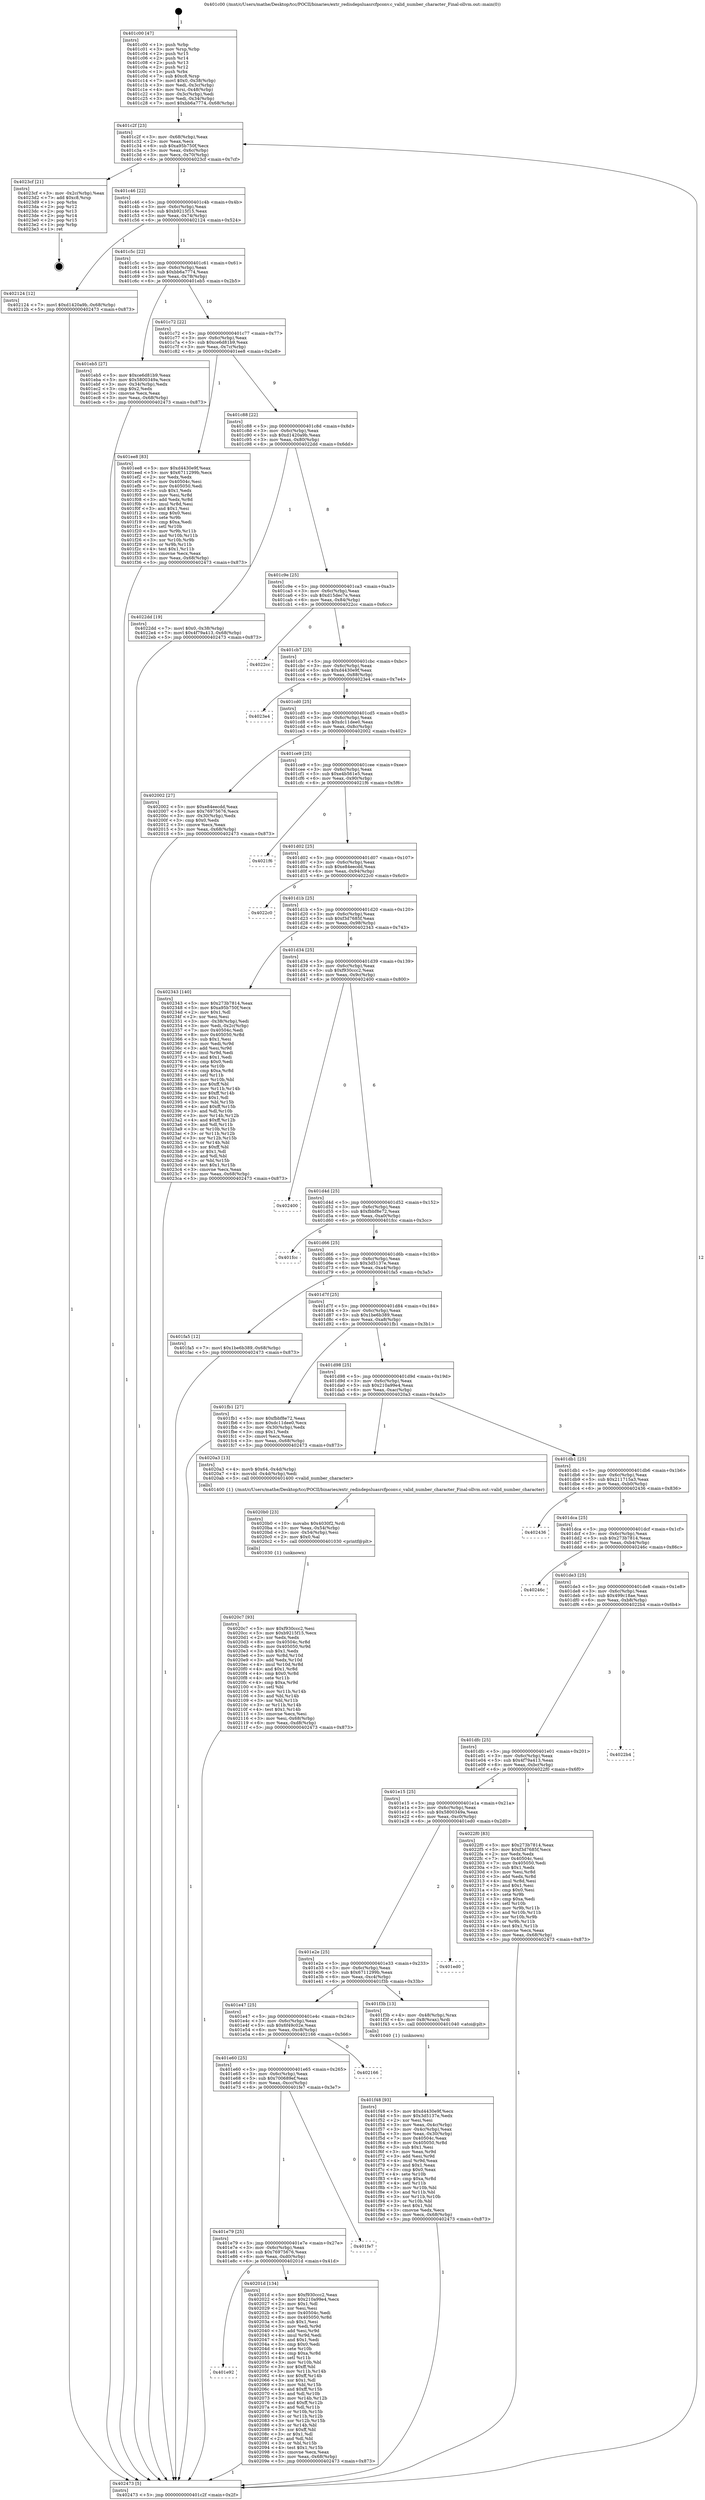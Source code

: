 digraph "0x401c00" {
  label = "0x401c00 (/mnt/c/Users/mathe/Desktop/tcc/POCII/binaries/extr_redisdepsluasrcfpconv.c_valid_number_character_Final-ollvm.out::main(0))"
  labelloc = "t"
  node[shape=record]

  Entry [label="",width=0.3,height=0.3,shape=circle,fillcolor=black,style=filled]
  "0x401c2f" [label="{
     0x401c2f [23]\l
     | [instrs]\l
     &nbsp;&nbsp;0x401c2f \<+3\>: mov -0x68(%rbp),%eax\l
     &nbsp;&nbsp;0x401c32 \<+2\>: mov %eax,%ecx\l
     &nbsp;&nbsp;0x401c34 \<+6\>: sub $0xa95b750f,%ecx\l
     &nbsp;&nbsp;0x401c3a \<+3\>: mov %eax,-0x6c(%rbp)\l
     &nbsp;&nbsp;0x401c3d \<+3\>: mov %ecx,-0x70(%rbp)\l
     &nbsp;&nbsp;0x401c40 \<+6\>: je 00000000004023cf \<main+0x7cf\>\l
  }"]
  "0x4023cf" [label="{
     0x4023cf [21]\l
     | [instrs]\l
     &nbsp;&nbsp;0x4023cf \<+3\>: mov -0x2c(%rbp),%eax\l
     &nbsp;&nbsp;0x4023d2 \<+7\>: add $0xc8,%rsp\l
     &nbsp;&nbsp;0x4023d9 \<+1\>: pop %rbx\l
     &nbsp;&nbsp;0x4023da \<+2\>: pop %r12\l
     &nbsp;&nbsp;0x4023dc \<+2\>: pop %r13\l
     &nbsp;&nbsp;0x4023de \<+2\>: pop %r14\l
     &nbsp;&nbsp;0x4023e0 \<+2\>: pop %r15\l
     &nbsp;&nbsp;0x4023e2 \<+1\>: pop %rbp\l
     &nbsp;&nbsp;0x4023e3 \<+1\>: ret\l
  }"]
  "0x401c46" [label="{
     0x401c46 [22]\l
     | [instrs]\l
     &nbsp;&nbsp;0x401c46 \<+5\>: jmp 0000000000401c4b \<main+0x4b\>\l
     &nbsp;&nbsp;0x401c4b \<+3\>: mov -0x6c(%rbp),%eax\l
     &nbsp;&nbsp;0x401c4e \<+5\>: sub $0xb9215f15,%eax\l
     &nbsp;&nbsp;0x401c53 \<+3\>: mov %eax,-0x74(%rbp)\l
     &nbsp;&nbsp;0x401c56 \<+6\>: je 0000000000402124 \<main+0x524\>\l
  }"]
  Exit [label="",width=0.3,height=0.3,shape=circle,fillcolor=black,style=filled,peripheries=2]
  "0x402124" [label="{
     0x402124 [12]\l
     | [instrs]\l
     &nbsp;&nbsp;0x402124 \<+7\>: movl $0xd1420a9b,-0x68(%rbp)\l
     &nbsp;&nbsp;0x40212b \<+5\>: jmp 0000000000402473 \<main+0x873\>\l
  }"]
  "0x401c5c" [label="{
     0x401c5c [22]\l
     | [instrs]\l
     &nbsp;&nbsp;0x401c5c \<+5\>: jmp 0000000000401c61 \<main+0x61\>\l
     &nbsp;&nbsp;0x401c61 \<+3\>: mov -0x6c(%rbp),%eax\l
     &nbsp;&nbsp;0x401c64 \<+5\>: sub $0xbb6a7774,%eax\l
     &nbsp;&nbsp;0x401c69 \<+3\>: mov %eax,-0x78(%rbp)\l
     &nbsp;&nbsp;0x401c6c \<+6\>: je 0000000000401eb5 \<main+0x2b5\>\l
  }"]
  "0x4020c7" [label="{
     0x4020c7 [93]\l
     | [instrs]\l
     &nbsp;&nbsp;0x4020c7 \<+5\>: mov $0xf930ccc2,%esi\l
     &nbsp;&nbsp;0x4020cc \<+5\>: mov $0xb9215f15,%ecx\l
     &nbsp;&nbsp;0x4020d1 \<+2\>: xor %edx,%edx\l
     &nbsp;&nbsp;0x4020d3 \<+8\>: mov 0x40504c,%r8d\l
     &nbsp;&nbsp;0x4020db \<+8\>: mov 0x405050,%r9d\l
     &nbsp;&nbsp;0x4020e3 \<+3\>: sub $0x1,%edx\l
     &nbsp;&nbsp;0x4020e6 \<+3\>: mov %r8d,%r10d\l
     &nbsp;&nbsp;0x4020e9 \<+3\>: add %edx,%r10d\l
     &nbsp;&nbsp;0x4020ec \<+4\>: imul %r10d,%r8d\l
     &nbsp;&nbsp;0x4020f0 \<+4\>: and $0x1,%r8d\l
     &nbsp;&nbsp;0x4020f4 \<+4\>: cmp $0x0,%r8d\l
     &nbsp;&nbsp;0x4020f8 \<+4\>: sete %r11b\l
     &nbsp;&nbsp;0x4020fc \<+4\>: cmp $0xa,%r9d\l
     &nbsp;&nbsp;0x402100 \<+3\>: setl %bl\l
     &nbsp;&nbsp;0x402103 \<+3\>: mov %r11b,%r14b\l
     &nbsp;&nbsp;0x402106 \<+3\>: and %bl,%r14b\l
     &nbsp;&nbsp;0x402109 \<+3\>: xor %bl,%r11b\l
     &nbsp;&nbsp;0x40210c \<+3\>: or %r11b,%r14b\l
     &nbsp;&nbsp;0x40210f \<+4\>: test $0x1,%r14b\l
     &nbsp;&nbsp;0x402113 \<+3\>: cmovne %ecx,%esi\l
     &nbsp;&nbsp;0x402116 \<+3\>: mov %esi,-0x68(%rbp)\l
     &nbsp;&nbsp;0x402119 \<+6\>: mov %eax,-0xd8(%rbp)\l
     &nbsp;&nbsp;0x40211f \<+5\>: jmp 0000000000402473 \<main+0x873\>\l
  }"]
  "0x401eb5" [label="{
     0x401eb5 [27]\l
     | [instrs]\l
     &nbsp;&nbsp;0x401eb5 \<+5\>: mov $0xce6d81b9,%eax\l
     &nbsp;&nbsp;0x401eba \<+5\>: mov $0x5800349a,%ecx\l
     &nbsp;&nbsp;0x401ebf \<+3\>: mov -0x34(%rbp),%edx\l
     &nbsp;&nbsp;0x401ec2 \<+3\>: cmp $0x2,%edx\l
     &nbsp;&nbsp;0x401ec5 \<+3\>: cmovne %ecx,%eax\l
     &nbsp;&nbsp;0x401ec8 \<+3\>: mov %eax,-0x68(%rbp)\l
     &nbsp;&nbsp;0x401ecb \<+5\>: jmp 0000000000402473 \<main+0x873\>\l
  }"]
  "0x401c72" [label="{
     0x401c72 [22]\l
     | [instrs]\l
     &nbsp;&nbsp;0x401c72 \<+5\>: jmp 0000000000401c77 \<main+0x77\>\l
     &nbsp;&nbsp;0x401c77 \<+3\>: mov -0x6c(%rbp),%eax\l
     &nbsp;&nbsp;0x401c7a \<+5\>: sub $0xce6d81b9,%eax\l
     &nbsp;&nbsp;0x401c7f \<+3\>: mov %eax,-0x7c(%rbp)\l
     &nbsp;&nbsp;0x401c82 \<+6\>: je 0000000000401ee8 \<main+0x2e8\>\l
  }"]
  "0x402473" [label="{
     0x402473 [5]\l
     | [instrs]\l
     &nbsp;&nbsp;0x402473 \<+5\>: jmp 0000000000401c2f \<main+0x2f\>\l
  }"]
  "0x401c00" [label="{
     0x401c00 [47]\l
     | [instrs]\l
     &nbsp;&nbsp;0x401c00 \<+1\>: push %rbp\l
     &nbsp;&nbsp;0x401c01 \<+3\>: mov %rsp,%rbp\l
     &nbsp;&nbsp;0x401c04 \<+2\>: push %r15\l
     &nbsp;&nbsp;0x401c06 \<+2\>: push %r14\l
     &nbsp;&nbsp;0x401c08 \<+2\>: push %r13\l
     &nbsp;&nbsp;0x401c0a \<+2\>: push %r12\l
     &nbsp;&nbsp;0x401c0c \<+1\>: push %rbx\l
     &nbsp;&nbsp;0x401c0d \<+7\>: sub $0xc8,%rsp\l
     &nbsp;&nbsp;0x401c14 \<+7\>: movl $0x0,-0x38(%rbp)\l
     &nbsp;&nbsp;0x401c1b \<+3\>: mov %edi,-0x3c(%rbp)\l
     &nbsp;&nbsp;0x401c1e \<+4\>: mov %rsi,-0x48(%rbp)\l
     &nbsp;&nbsp;0x401c22 \<+3\>: mov -0x3c(%rbp),%edi\l
     &nbsp;&nbsp;0x401c25 \<+3\>: mov %edi,-0x34(%rbp)\l
     &nbsp;&nbsp;0x401c28 \<+7\>: movl $0xbb6a7774,-0x68(%rbp)\l
  }"]
  "0x4020b0" [label="{
     0x4020b0 [23]\l
     | [instrs]\l
     &nbsp;&nbsp;0x4020b0 \<+10\>: movabs $0x4030f2,%rdi\l
     &nbsp;&nbsp;0x4020ba \<+3\>: mov %eax,-0x54(%rbp)\l
     &nbsp;&nbsp;0x4020bd \<+3\>: mov -0x54(%rbp),%esi\l
     &nbsp;&nbsp;0x4020c0 \<+2\>: mov $0x0,%al\l
     &nbsp;&nbsp;0x4020c2 \<+5\>: call 0000000000401030 \<printf@plt\>\l
     | [calls]\l
     &nbsp;&nbsp;0x401030 \{1\} (unknown)\l
  }"]
  "0x401ee8" [label="{
     0x401ee8 [83]\l
     | [instrs]\l
     &nbsp;&nbsp;0x401ee8 \<+5\>: mov $0xd4430e9f,%eax\l
     &nbsp;&nbsp;0x401eed \<+5\>: mov $0x6711299b,%ecx\l
     &nbsp;&nbsp;0x401ef2 \<+2\>: xor %edx,%edx\l
     &nbsp;&nbsp;0x401ef4 \<+7\>: mov 0x40504c,%esi\l
     &nbsp;&nbsp;0x401efb \<+7\>: mov 0x405050,%edi\l
     &nbsp;&nbsp;0x401f02 \<+3\>: sub $0x1,%edx\l
     &nbsp;&nbsp;0x401f05 \<+3\>: mov %esi,%r8d\l
     &nbsp;&nbsp;0x401f08 \<+3\>: add %edx,%r8d\l
     &nbsp;&nbsp;0x401f0b \<+4\>: imul %r8d,%esi\l
     &nbsp;&nbsp;0x401f0f \<+3\>: and $0x1,%esi\l
     &nbsp;&nbsp;0x401f12 \<+3\>: cmp $0x0,%esi\l
     &nbsp;&nbsp;0x401f15 \<+4\>: sete %r9b\l
     &nbsp;&nbsp;0x401f19 \<+3\>: cmp $0xa,%edi\l
     &nbsp;&nbsp;0x401f1c \<+4\>: setl %r10b\l
     &nbsp;&nbsp;0x401f20 \<+3\>: mov %r9b,%r11b\l
     &nbsp;&nbsp;0x401f23 \<+3\>: and %r10b,%r11b\l
     &nbsp;&nbsp;0x401f26 \<+3\>: xor %r10b,%r9b\l
     &nbsp;&nbsp;0x401f29 \<+3\>: or %r9b,%r11b\l
     &nbsp;&nbsp;0x401f2c \<+4\>: test $0x1,%r11b\l
     &nbsp;&nbsp;0x401f30 \<+3\>: cmovne %ecx,%eax\l
     &nbsp;&nbsp;0x401f33 \<+3\>: mov %eax,-0x68(%rbp)\l
     &nbsp;&nbsp;0x401f36 \<+5\>: jmp 0000000000402473 \<main+0x873\>\l
  }"]
  "0x401c88" [label="{
     0x401c88 [22]\l
     | [instrs]\l
     &nbsp;&nbsp;0x401c88 \<+5\>: jmp 0000000000401c8d \<main+0x8d\>\l
     &nbsp;&nbsp;0x401c8d \<+3\>: mov -0x6c(%rbp),%eax\l
     &nbsp;&nbsp;0x401c90 \<+5\>: sub $0xd1420a9b,%eax\l
     &nbsp;&nbsp;0x401c95 \<+3\>: mov %eax,-0x80(%rbp)\l
     &nbsp;&nbsp;0x401c98 \<+6\>: je 00000000004022dd \<main+0x6dd\>\l
  }"]
  "0x401e92" [label="{
     0x401e92\l
  }", style=dashed]
  "0x4022dd" [label="{
     0x4022dd [19]\l
     | [instrs]\l
     &nbsp;&nbsp;0x4022dd \<+7\>: movl $0x0,-0x38(%rbp)\l
     &nbsp;&nbsp;0x4022e4 \<+7\>: movl $0x4f79a413,-0x68(%rbp)\l
     &nbsp;&nbsp;0x4022eb \<+5\>: jmp 0000000000402473 \<main+0x873\>\l
  }"]
  "0x401c9e" [label="{
     0x401c9e [25]\l
     | [instrs]\l
     &nbsp;&nbsp;0x401c9e \<+5\>: jmp 0000000000401ca3 \<main+0xa3\>\l
     &nbsp;&nbsp;0x401ca3 \<+3\>: mov -0x6c(%rbp),%eax\l
     &nbsp;&nbsp;0x401ca6 \<+5\>: sub $0xd15dec7e,%eax\l
     &nbsp;&nbsp;0x401cab \<+6\>: mov %eax,-0x84(%rbp)\l
     &nbsp;&nbsp;0x401cb1 \<+6\>: je 00000000004022cc \<main+0x6cc\>\l
  }"]
  "0x40201d" [label="{
     0x40201d [134]\l
     | [instrs]\l
     &nbsp;&nbsp;0x40201d \<+5\>: mov $0xf930ccc2,%eax\l
     &nbsp;&nbsp;0x402022 \<+5\>: mov $0x210a99e4,%ecx\l
     &nbsp;&nbsp;0x402027 \<+2\>: mov $0x1,%dl\l
     &nbsp;&nbsp;0x402029 \<+2\>: xor %esi,%esi\l
     &nbsp;&nbsp;0x40202b \<+7\>: mov 0x40504c,%edi\l
     &nbsp;&nbsp;0x402032 \<+8\>: mov 0x405050,%r8d\l
     &nbsp;&nbsp;0x40203a \<+3\>: sub $0x1,%esi\l
     &nbsp;&nbsp;0x40203d \<+3\>: mov %edi,%r9d\l
     &nbsp;&nbsp;0x402040 \<+3\>: add %esi,%r9d\l
     &nbsp;&nbsp;0x402043 \<+4\>: imul %r9d,%edi\l
     &nbsp;&nbsp;0x402047 \<+3\>: and $0x1,%edi\l
     &nbsp;&nbsp;0x40204a \<+3\>: cmp $0x0,%edi\l
     &nbsp;&nbsp;0x40204d \<+4\>: sete %r10b\l
     &nbsp;&nbsp;0x402051 \<+4\>: cmp $0xa,%r8d\l
     &nbsp;&nbsp;0x402055 \<+4\>: setl %r11b\l
     &nbsp;&nbsp;0x402059 \<+3\>: mov %r10b,%bl\l
     &nbsp;&nbsp;0x40205c \<+3\>: xor $0xff,%bl\l
     &nbsp;&nbsp;0x40205f \<+3\>: mov %r11b,%r14b\l
     &nbsp;&nbsp;0x402062 \<+4\>: xor $0xff,%r14b\l
     &nbsp;&nbsp;0x402066 \<+3\>: xor $0x1,%dl\l
     &nbsp;&nbsp;0x402069 \<+3\>: mov %bl,%r15b\l
     &nbsp;&nbsp;0x40206c \<+4\>: and $0xff,%r15b\l
     &nbsp;&nbsp;0x402070 \<+3\>: and %dl,%r10b\l
     &nbsp;&nbsp;0x402073 \<+3\>: mov %r14b,%r12b\l
     &nbsp;&nbsp;0x402076 \<+4\>: and $0xff,%r12b\l
     &nbsp;&nbsp;0x40207a \<+3\>: and %dl,%r11b\l
     &nbsp;&nbsp;0x40207d \<+3\>: or %r10b,%r15b\l
     &nbsp;&nbsp;0x402080 \<+3\>: or %r11b,%r12b\l
     &nbsp;&nbsp;0x402083 \<+3\>: xor %r12b,%r15b\l
     &nbsp;&nbsp;0x402086 \<+3\>: or %r14b,%bl\l
     &nbsp;&nbsp;0x402089 \<+3\>: xor $0xff,%bl\l
     &nbsp;&nbsp;0x40208c \<+3\>: or $0x1,%dl\l
     &nbsp;&nbsp;0x40208f \<+2\>: and %dl,%bl\l
     &nbsp;&nbsp;0x402091 \<+3\>: or %bl,%r15b\l
     &nbsp;&nbsp;0x402094 \<+4\>: test $0x1,%r15b\l
     &nbsp;&nbsp;0x402098 \<+3\>: cmovne %ecx,%eax\l
     &nbsp;&nbsp;0x40209b \<+3\>: mov %eax,-0x68(%rbp)\l
     &nbsp;&nbsp;0x40209e \<+5\>: jmp 0000000000402473 \<main+0x873\>\l
  }"]
  "0x4022cc" [label="{
     0x4022cc\l
  }", style=dashed]
  "0x401cb7" [label="{
     0x401cb7 [25]\l
     | [instrs]\l
     &nbsp;&nbsp;0x401cb7 \<+5\>: jmp 0000000000401cbc \<main+0xbc\>\l
     &nbsp;&nbsp;0x401cbc \<+3\>: mov -0x6c(%rbp),%eax\l
     &nbsp;&nbsp;0x401cbf \<+5\>: sub $0xd4430e9f,%eax\l
     &nbsp;&nbsp;0x401cc4 \<+6\>: mov %eax,-0x88(%rbp)\l
     &nbsp;&nbsp;0x401cca \<+6\>: je 00000000004023e4 \<main+0x7e4\>\l
  }"]
  "0x401e79" [label="{
     0x401e79 [25]\l
     | [instrs]\l
     &nbsp;&nbsp;0x401e79 \<+5\>: jmp 0000000000401e7e \<main+0x27e\>\l
     &nbsp;&nbsp;0x401e7e \<+3\>: mov -0x6c(%rbp),%eax\l
     &nbsp;&nbsp;0x401e81 \<+5\>: sub $0x76975676,%eax\l
     &nbsp;&nbsp;0x401e86 \<+6\>: mov %eax,-0xd0(%rbp)\l
     &nbsp;&nbsp;0x401e8c \<+6\>: je 000000000040201d \<main+0x41d\>\l
  }"]
  "0x4023e4" [label="{
     0x4023e4\l
  }", style=dashed]
  "0x401cd0" [label="{
     0x401cd0 [25]\l
     | [instrs]\l
     &nbsp;&nbsp;0x401cd0 \<+5\>: jmp 0000000000401cd5 \<main+0xd5\>\l
     &nbsp;&nbsp;0x401cd5 \<+3\>: mov -0x6c(%rbp),%eax\l
     &nbsp;&nbsp;0x401cd8 \<+5\>: sub $0xdc11dee0,%eax\l
     &nbsp;&nbsp;0x401cdd \<+6\>: mov %eax,-0x8c(%rbp)\l
     &nbsp;&nbsp;0x401ce3 \<+6\>: je 0000000000402002 \<main+0x402\>\l
  }"]
  "0x401fe7" [label="{
     0x401fe7\l
  }", style=dashed]
  "0x402002" [label="{
     0x402002 [27]\l
     | [instrs]\l
     &nbsp;&nbsp;0x402002 \<+5\>: mov $0xe84eecdd,%eax\l
     &nbsp;&nbsp;0x402007 \<+5\>: mov $0x76975676,%ecx\l
     &nbsp;&nbsp;0x40200c \<+3\>: mov -0x30(%rbp),%edx\l
     &nbsp;&nbsp;0x40200f \<+3\>: cmp $0x0,%edx\l
     &nbsp;&nbsp;0x402012 \<+3\>: cmove %ecx,%eax\l
     &nbsp;&nbsp;0x402015 \<+3\>: mov %eax,-0x68(%rbp)\l
     &nbsp;&nbsp;0x402018 \<+5\>: jmp 0000000000402473 \<main+0x873\>\l
  }"]
  "0x401ce9" [label="{
     0x401ce9 [25]\l
     | [instrs]\l
     &nbsp;&nbsp;0x401ce9 \<+5\>: jmp 0000000000401cee \<main+0xee\>\l
     &nbsp;&nbsp;0x401cee \<+3\>: mov -0x6c(%rbp),%eax\l
     &nbsp;&nbsp;0x401cf1 \<+5\>: sub $0xe4b561e5,%eax\l
     &nbsp;&nbsp;0x401cf6 \<+6\>: mov %eax,-0x90(%rbp)\l
     &nbsp;&nbsp;0x401cfc \<+6\>: je 00000000004021f6 \<main+0x5f6\>\l
  }"]
  "0x401e60" [label="{
     0x401e60 [25]\l
     | [instrs]\l
     &nbsp;&nbsp;0x401e60 \<+5\>: jmp 0000000000401e65 \<main+0x265\>\l
     &nbsp;&nbsp;0x401e65 \<+3\>: mov -0x6c(%rbp),%eax\l
     &nbsp;&nbsp;0x401e68 \<+5\>: sub $0x700689ef,%eax\l
     &nbsp;&nbsp;0x401e6d \<+6\>: mov %eax,-0xcc(%rbp)\l
     &nbsp;&nbsp;0x401e73 \<+6\>: je 0000000000401fe7 \<main+0x3e7\>\l
  }"]
  "0x4021f6" [label="{
     0x4021f6\l
  }", style=dashed]
  "0x401d02" [label="{
     0x401d02 [25]\l
     | [instrs]\l
     &nbsp;&nbsp;0x401d02 \<+5\>: jmp 0000000000401d07 \<main+0x107\>\l
     &nbsp;&nbsp;0x401d07 \<+3\>: mov -0x6c(%rbp),%eax\l
     &nbsp;&nbsp;0x401d0a \<+5\>: sub $0xe84eecdd,%eax\l
     &nbsp;&nbsp;0x401d0f \<+6\>: mov %eax,-0x94(%rbp)\l
     &nbsp;&nbsp;0x401d15 \<+6\>: je 00000000004022c0 \<main+0x6c0\>\l
  }"]
  "0x402166" [label="{
     0x402166\l
  }", style=dashed]
  "0x4022c0" [label="{
     0x4022c0\l
  }", style=dashed]
  "0x401d1b" [label="{
     0x401d1b [25]\l
     | [instrs]\l
     &nbsp;&nbsp;0x401d1b \<+5\>: jmp 0000000000401d20 \<main+0x120\>\l
     &nbsp;&nbsp;0x401d20 \<+3\>: mov -0x6c(%rbp),%eax\l
     &nbsp;&nbsp;0x401d23 \<+5\>: sub $0xf3d7685f,%eax\l
     &nbsp;&nbsp;0x401d28 \<+6\>: mov %eax,-0x98(%rbp)\l
     &nbsp;&nbsp;0x401d2e \<+6\>: je 0000000000402343 \<main+0x743\>\l
  }"]
  "0x401f48" [label="{
     0x401f48 [93]\l
     | [instrs]\l
     &nbsp;&nbsp;0x401f48 \<+5\>: mov $0xd4430e9f,%ecx\l
     &nbsp;&nbsp;0x401f4d \<+5\>: mov $0x3d5137e,%edx\l
     &nbsp;&nbsp;0x401f52 \<+2\>: xor %esi,%esi\l
     &nbsp;&nbsp;0x401f54 \<+3\>: mov %eax,-0x4c(%rbp)\l
     &nbsp;&nbsp;0x401f57 \<+3\>: mov -0x4c(%rbp),%eax\l
     &nbsp;&nbsp;0x401f5a \<+3\>: mov %eax,-0x30(%rbp)\l
     &nbsp;&nbsp;0x401f5d \<+7\>: mov 0x40504c,%eax\l
     &nbsp;&nbsp;0x401f64 \<+8\>: mov 0x405050,%r8d\l
     &nbsp;&nbsp;0x401f6c \<+3\>: sub $0x1,%esi\l
     &nbsp;&nbsp;0x401f6f \<+3\>: mov %eax,%r9d\l
     &nbsp;&nbsp;0x401f72 \<+3\>: add %esi,%r9d\l
     &nbsp;&nbsp;0x401f75 \<+4\>: imul %r9d,%eax\l
     &nbsp;&nbsp;0x401f79 \<+3\>: and $0x1,%eax\l
     &nbsp;&nbsp;0x401f7c \<+3\>: cmp $0x0,%eax\l
     &nbsp;&nbsp;0x401f7f \<+4\>: sete %r10b\l
     &nbsp;&nbsp;0x401f83 \<+4\>: cmp $0xa,%r8d\l
     &nbsp;&nbsp;0x401f87 \<+4\>: setl %r11b\l
     &nbsp;&nbsp;0x401f8b \<+3\>: mov %r10b,%bl\l
     &nbsp;&nbsp;0x401f8e \<+3\>: and %r11b,%bl\l
     &nbsp;&nbsp;0x401f91 \<+3\>: xor %r11b,%r10b\l
     &nbsp;&nbsp;0x401f94 \<+3\>: or %r10b,%bl\l
     &nbsp;&nbsp;0x401f97 \<+3\>: test $0x1,%bl\l
     &nbsp;&nbsp;0x401f9a \<+3\>: cmovne %edx,%ecx\l
     &nbsp;&nbsp;0x401f9d \<+3\>: mov %ecx,-0x68(%rbp)\l
     &nbsp;&nbsp;0x401fa0 \<+5\>: jmp 0000000000402473 \<main+0x873\>\l
  }"]
  "0x402343" [label="{
     0x402343 [140]\l
     | [instrs]\l
     &nbsp;&nbsp;0x402343 \<+5\>: mov $0x273b7814,%eax\l
     &nbsp;&nbsp;0x402348 \<+5\>: mov $0xa95b750f,%ecx\l
     &nbsp;&nbsp;0x40234d \<+2\>: mov $0x1,%dl\l
     &nbsp;&nbsp;0x40234f \<+2\>: xor %esi,%esi\l
     &nbsp;&nbsp;0x402351 \<+3\>: mov -0x38(%rbp),%edi\l
     &nbsp;&nbsp;0x402354 \<+3\>: mov %edi,-0x2c(%rbp)\l
     &nbsp;&nbsp;0x402357 \<+7\>: mov 0x40504c,%edi\l
     &nbsp;&nbsp;0x40235e \<+8\>: mov 0x405050,%r8d\l
     &nbsp;&nbsp;0x402366 \<+3\>: sub $0x1,%esi\l
     &nbsp;&nbsp;0x402369 \<+3\>: mov %edi,%r9d\l
     &nbsp;&nbsp;0x40236c \<+3\>: add %esi,%r9d\l
     &nbsp;&nbsp;0x40236f \<+4\>: imul %r9d,%edi\l
     &nbsp;&nbsp;0x402373 \<+3\>: and $0x1,%edi\l
     &nbsp;&nbsp;0x402376 \<+3\>: cmp $0x0,%edi\l
     &nbsp;&nbsp;0x402379 \<+4\>: sete %r10b\l
     &nbsp;&nbsp;0x40237d \<+4\>: cmp $0xa,%r8d\l
     &nbsp;&nbsp;0x402381 \<+4\>: setl %r11b\l
     &nbsp;&nbsp;0x402385 \<+3\>: mov %r10b,%bl\l
     &nbsp;&nbsp;0x402388 \<+3\>: xor $0xff,%bl\l
     &nbsp;&nbsp;0x40238b \<+3\>: mov %r11b,%r14b\l
     &nbsp;&nbsp;0x40238e \<+4\>: xor $0xff,%r14b\l
     &nbsp;&nbsp;0x402392 \<+3\>: xor $0x1,%dl\l
     &nbsp;&nbsp;0x402395 \<+3\>: mov %bl,%r15b\l
     &nbsp;&nbsp;0x402398 \<+4\>: and $0xff,%r15b\l
     &nbsp;&nbsp;0x40239c \<+3\>: and %dl,%r10b\l
     &nbsp;&nbsp;0x40239f \<+3\>: mov %r14b,%r12b\l
     &nbsp;&nbsp;0x4023a2 \<+4\>: and $0xff,%r12b\l
     &nbsp;&nbsp;0x4023a6 \<+3\>: and %dl,%r11b\l
     &nbsp;&nbsp;0x4023a9 \<+3\>: or %r10b,%r15b\l
     &nbsp;&nbsp;0x4023ac \<+3\>: or %r11b,%r12b\l
     &nbsp;&nbsp;0x4023af \<+3\>: xor %r12b,%r15b\l
     &nbsp;&nbsp;0x4023b2 \<+3\>: or %r14b,%bl\l
     &nbsp;&nbsp;0x4023b5 \<+3\>: xor $0xff,%bl\l
     &nbsp;&nbsp;0x4023b8 \<+3\>: or $0x1,%dl\l
     &nbsp;&nbsp;0x4023bb \<+2\>: and %dl,%bl\l
     &nbsp;&nbsp;0x4023bd \<+3\>: or %bl,%r15b\l
     &nbsp;&nbsp;0x4023c0 \<+4\>: test $0x1,%r15b\l
     &nbsp;&nbsp;0x4023c4 \<+3\>: cmovne %ecx,%eax\l
     &nbsp;&nbsp;0x4023c7 \<+3\>: mov %eax,-0x68(%rbp)\l
     &nbsp;&nbsp;0x4023ca \<+5\>: jmp 0000000000402473 \<main+0x873\>\l
  }"]
  "0x401d34" [label="{
     0x401d34 [25]\l
     | [instrs]\l
     &nbsp;&nbsp;0x401d34 \<+5\>: jmp 0000000000401d39 \<main+0x139\>\l
     &nbsp;&nbsp;0x401d39 \<+3\>: mov -0x6c(%rbp),%eax\l
     &nbsp;&nbsp;0x401d3c \<+5\>: sub $0xf930ccc2,%eax\l
     &nbsp;&nbsp;0x401d41 \<+6\>: mov %eax,-0x9c(%rbp)\l
     &nbsp;&nbsp;0x401d47 \<+6\>: je 0000000000402400 \<main+0x800\>\l
  }"]
  "0x401e47" [label="{
     0x401e47 [25]\l
     | [instrs]\l
     &nbsp;&nbsp;0x401e47 \<+5\>: jmp 0000000000401e4c \<main+0x24c\>\l
     &nbsp;&nbsp;0x401e4c \<+3\>: mov -0x6c(%rbp),%eax\l
     &nbsp;&nbsp;0x401e4f \<+5\>: sub $0x6f49c02e,%eax\l
     &nbsp;&nbsp;0x401e54 \<+6\>: mov %eax,-0xc8(%rbp)\l
     &nbsp;&nbsp;0x401e5a \<+6\>: je 0000000000402166 \<main+0x566\>\l
  }"]
  "0x402400" [label="{
     0x402400\l
  }", style=dashed]
  "0x401d4d" [label="{
     0x401d4d [25]\l
     | [instrs]\l
     &nbsp;&nbsp;0x401d4d \<+5\>: jmp 0000000000401d52 \<main+0x152\>\l
     &nbsp;&nbsp;0x401d52 \<+3\>: mov -0x6c(%rbp),%eax\l
     &nbsp;&nbsp;0x401d55 \<+5\>: sub $0xfbbf8e72,%eax\l
     &nbsp;&nbsp;0x401d5a \<+6\>: mov %eax,-0xa0(%rbp)\l
     &nbsp;&nbsp;0x401d60 \<+6\>: je 0000000000401fcc \<main+0x3cc\>\l
  }"]
  "0x401f3b" [label="{
     0x401f3b [13]\l
     | [instrs]\l
     &nbsp;&nbsp;0x401f3b \<+4\>: mov -0x48(%rbp),%rax\l
     &nbsp;&nbsp;0x401f3f \<+4\>: mov 0x8(%rax),%rdi\l
     &nbsp;&nbsp;0x401f43 \<+5\>: call 0000000000401040 \<atoi@plt\>\l
     | [calls]\l
     &nbsp;&nbsp;0x401040 \{1\} (unknown)\l
  }"]
  "0x401fcc" [label="{
     0x401fcc\l
  }", style=dashed]
  "0x401d66" [label="{
     0x401d66 [25]\l
     | [instrs]\l
     &nbsp;&nbsp;0x401d66 \<+5\>: jmp 0000000000401d6b \<main+0x16b\>\l
     &nbsp;&nbsp;0x401d6b \<+3\>: mov -0x6c(%rbp),%eax\l
     &nbsp;&nbsp;0x401d6e \<+5\>: sub $0x3d5137e,%eax\l
     &nbsp;&nbsp;0x401d73 \<+6\>: mov %eax,-0xa4(%rbp)\l
     &nbsp;&nbsp;0x401d79 \<+6\>: je 0000000000401fa5 \<main+0x3a5\>\l
  }"]
  "0x401e2e" [label="{
     0x401e2e [25]\l
     | [instrs]\l
     &nbsp;&nbsp;0x401e2e \<+5\>: jmp 0000000000401e33 \<main+0x233\>\l
     &nbsp;&nbsp;0x401e33 \<+3\>: mov -0x6c(%rbp),%eax\l
     &nbsp;&nbsp;0x401e36 \<+5\>: sub $0x6711299b,%eax\l
     &nbsp;&nbsp;0x401e3b \<+6\>: mov %eax,-0xc4(%rbp)\l
     &nbsp;&nbsp;0x401e41 \<+6\>: je 0000000000401f3b \<main+0x33b\>\l
  }"]
  "0x401fa5" [label="{
     0x401fa5 [12]\l
     | [instrs]\l
     &nbsp;&nbsp;0x401fa5 \<+7\>: movl $0x1be6b389,-0x68(%rbp)\l
     &nbsp;&nbsp;0x401fac \<+5\>: jmp 0000000000402473 \<main+0x873\>\l
  }"]
  "0x401d7f" [label="{
     0x401d7f [25]\l
     | [instrs]\l
     &nbsp;&nbsp;0x401d7f \<+5\>: jmp 0000000000401d84 \<main+0x184\>\l
     &nbsp;&nbsp;0x401d84 \<+3\>: mov -0x6c(%rbp),%eax\l
     &nbsp;&nbsp;0x401d87 \<+5\>: sub $0x1be6b389,%eax\l
     &nbsp;&nbsp;0x401d8c \<+6\>: mov %eax,-0xa8(%rbp)\l
     &nbsp;&nbsp;0x401d92 \<+6\>: je 0000000000401fb1 \<main+0x3b1\>\l
  }"]
  "0x401ed0" [label="{
     0x401ed0\l
  }", style=dashed]
  "0x401fb1" [label="{
     0x401fb1 [27]\l
     | [instrs]\l
     &nbsp;&nbsp;0x401fb1 \<+5\>: mov $0xfbbf8e72,%eax\l
     &nbsp;&nbsp;0x401fb6 \<+5\>: mov $0xdc11dee0,%ecx\l
     &nbsp;&nbsp;0x401fbb \<+3\>: mov -0x30(%rbp),%edx\l
     &nbsp;&nbsp;0x401fbe \<+3\>: cmp $0x1,%edx\l
     &nbsp;&nbsp;0x401fc1 \<+3\>: cmovl %ecx,%eax\l
     &nbsp;&nbsp;0x401fc4 \<+3\>: mov %eax,-0x68(%rbp)\l
     &nbsp;&nbsp;0x401fc7 \<+5\>: jmp 0000000000402473 \<main+0x873\>\l
  }"]
  "0x401d98" [label="{
     0x401d98 [25]\l
     | [instrs]\l
     &nbsp;&nbsp;0x401d98 \<+5\>: jmp 0000000000401d9d \<main+0x19d\>\l
     &nbsp;&nbsp;0x401d9d \<+3\>: mov -0x6c(%rbp),%eax\l
     &nbsp;&nbsp;0x401da0 \<+5\>: sub $0x210a99e4,%eax\l
     &nbsp;&nbsp;0x401da5 \<+6\>: mov %eax,-0xac(%rbp)\l
     &nbsp;&nbsp;0x401dab \<+6\>: je 00000000004020a3 \<main+0x4a3\>\l
  }"]
  "0x401e15" [label="{
     0x401e15 [25]\l
     | [instrs]\l
     &nbsp;&nbsp;0x401e15 \<+5\>: jmp 0000000000401e1a \<main+0x21a\>\l
     &nbsp;&nbsp;0x401e1a \<+3\>: mov -0x6c(%rbp),%eax\l
     &nbsp;&nbsp;0x401e1d \<+5\>: sub $0x5800349a,%eax\l
     &nbsp;&nbsp;0x401e22 \<+6\>: mov %eax,-0xc0(%rbp)\l
     &nbsp;&nbsp;0x401e28 \<+6\>: je 0000000000401ed0 \<main+0x2d0\>\l
  }"]
  "0x4020a3" [label="{
     0x4020a3 [13]\l
     | [instrs]\l
     &nbsp;&nbsp;0x4020a3 \<+4\>: movb $0x64,-0x4d(%rbp)\l
     &nbsp;&nbsp;0x4020a7 \<+4\>: movsbl -0x4d(%rbp),%edi\l
     &nbsp;&nbsp;0x4020ab \<+5\>: call 0000000000401400 \<valid_number_character\>\l
     | [calls]\l
     &nbsp;&nbsp;0x401400 \{1\} (/mnt/c/Users/mathe/Desktop/tcc/POCII/binaries/extr_redisdepsluasrcfpconv.c_valid_number_character_Final-ollvm.out::valid_number_character)\l
  }"]
  "0x401db1" [label="{
     0x401db1 [25]\l
     | [instrs]\l
     &nbsp;&nbsp;0x401db1 \<+5\>: jmp 0000000000401db6 \<main+0x1b6\>\l
     &nbsp;&nbsp;0x401db6 \<+3\>: mov -0x6c(%rbp),%eax\l
     &nbsp;&nbsp;0x401db9 \<+5\>: sub $0x211715a3,%eax\l
     &nbsp;&nbsp;0x401dbe \<+6\>: mov %eax,-0xb0(%rbp)\l
     &nbsp;&nbsp;0x401dc4 \<+6\>: je 0000000000402436 \<main+0x836\>\l
  }"]
  "0x4022f0" [label="{
     0x4022f0 [83]\l
     | [instrs]\l
     &nbsp;&nbsp;0x4022f0 \<+5\>: mov $0x273b7814,%eax\l
     &nbsp;&nbsp;0x4022f5 \<+5\>: mov $0xf3d7685f,%ecx\l
     &nbsp;&nbsp;0x4022fa \<+2\>: xor %edx,%edx\l
     &nbsp;&nbsp;0x4022fc \<+7\>: mov 0x40504c,%esi\l
     &nbsp;&nbsp;0x402303 \<+7\>: mov 0x405050,%edi\l
     &nbsp;&nbsp;0x40230a \<+3\>: sub $0x1,%edx\l
     &nbsp;&nbsp;0x40230d \<+3\>: mov %esi,%r8d\l
     &nbsp;&nbsp;0x402310 \<+3\>: add %edx,%r8d\l
     &nbsp;&nbsp;0x402313 \<+4\>: imul %r8d,%esi\l
     &nbsp;&nbsp;0x402317 \<+3\>: and $0x1,%esi\l
     &nbsp;&nbsp;0x40231a \<+3\>: cmp $0x0,%esi\l
     &nbsp;&nbsp;0x40231d \<+4\>: sete %r9b\l
     &nbsp;&nbsp;0x402321 \<+3\>: cmp $0xa,%edi\l
     &nbsp;&nbsp;0x402324 \<+4\>: setl %r10b\l
     &nbsp;&nbsp;0x402328 \<+3\>: mov %r9b,%r11b\l
     &nbsp;&nbsp;0x40232b \<+3\>: and %r10b,%r11b\l
     &nbsp;&nbsp;0x40232e \<+3\>: xor %r10b,%r9b\l
     &nbsp;&nbsp;0x402331 \<+3\>: or %r9b,%r11b\l
     &nbsp;&nbsp;0x402334 \<+4\>: test $0x1,%r11b\l
     &nbsp;&nbsp;0x402338 \<+3\>: cmovne %ecx,%eax\l
     &nbsp;&nbsp;0x40233b \<+3\>: mov %eax,-0x68(%rbp)\l
     &nbsp;&nbsp;0x40233e \<+5\>: jmp 0000000000402473 \<main+0x873\>\l
  }"]
  "0x402436" [label="{
     0x402436\l
  }", style=dashed]
  "0x401dca" [label="{
     0x401dca [25]\l
     | [instrs]\l
     &nbsp;&nbsp;0x401dca \<+5\>: jmp 0000000000401dcf \<main+0x1cf\>\l
     &nbsp;&nbsp;0x401dcf \<+3\>: mov -0x6c(%rbp),%eax\l
     &nbsp;&nbsp;0x401dd2 \<+5\>: sub $0x273b7814,%eax\l
     &nbsp;&nbsp;0x401dd7 \<+6\>: mov %eax,-0xb4(%rbp)\l
     &nbsp;&nbsp;0x401ddd \<+6\>: je 000000000040246c \<main+0x86c\>\l
  }"]
  "0x401dfc" [label="{
     0x401dfc [25]\l
     | [instrs]\l
     &nbsp;&nbsp;0x401dfc \<+5\>: jmp 0000000000401e01 \<main+0x201\>\l
     &nbsp;&nbsp;0x401e01 \<+3\>: mov -0x6c(%rbp),%eax\l
     &nbsp;&nbsp;0x401e04 \<+5\>: sub $0x4f79a413,%eax\l
     &nbsp;&nbsp;0x401e09 \<+6\>: mov %eax,-0xbc(%rbp)\l
     &nbsp;&nbsp;0x401e0f \<+6\>: je 00000000004022f0 \<main+0x6f0\>\l
  }"]
  "0x40246c" [label="{
     0x40246c\l
  }", style=dashed]
  "0x401de3" [label="{
     0x401de3 [25]\l
     | [instrs]\l
     &nbsp;&nbsp;0x401de3 \<+5\>: jmp 0000000000401de8 \<main+0x1e8\>\l
     &nbsp;&nbsp;0x401de8 \<+3\>: mov -0x6c(%rbp),%eax\l
     &nbsp;&nbsp;0x401deb \<+5\>: sub $0x499c18ae,%eax\l
     &nbsp;&nbsp;0x401df0 \<+6\>: mov %eax,-0xb8(%rbp)\l
     &nbsp;&nbsp;0x401df6 \<+6\>: je 00000000004022b4 \<main+0x6b4\>\l
  }"]
  "0x4022b4" [label="{
     0x4022b4\l
  }", style=dashed]
  Entry -> "0x401c00" [label=" 1"]
  "0x401c2f" -> "0x4023cf" [label=" 1"]
  "0x401c2f" -> "0x401c46" [label=" 12"]
  "0x4023cf" -> Exit [label=" 1"]
  "0x401c46" -> "0x402124" [label=" 1"]
  "0x401c46" -> "0x401c5c" [label=" 11"]
  "0x402343" -> "0x402473" [label=" 1"]
  "0x401c5c" -> "0x401eb5" [label=" 1"]
  "0x401c5c" -> "0x401c72" [label=" 10"]
  "0x401eb5" -> "0x402473" [label=" 1"]
  "0x401c00" -> "0x401c2f" [label=" 1"]
  "0x402473" -> "0x401c2f" [label=" 12"]
  "0x4022f0" -> "0x402473" [label=" 1"]
  "0x401c72" -> "0x401ee8" [label=" 1"]
  "0x401c72" -> "0x401c88" [label=" 9"]
  "0x401ee8" -> "0x402473" [label=" 1"]
  "0x4022dd" -> "0x402473" [label=" 1"]
  "0x401c88" -> "0x4022dd" [label=" 1"]
  "0x401c88" -> "0x401c9e" [label=" 8"]
  "0x402124" -> "0x402473" [label=" 1"]
  "0x401c9e" -> "0x4022cc" [label=" 0"]
  "0x401c9e" -> "0x401cb7" [label=" 8"]
  "0x4020c7" -> "0x402473" [label=" 1"]
  "0x401cb7" -> "0x4023e4" [label=" 0"]
  "0x401cb7" -> "0x401cd0" [label=" 8"]
  "0x4020a3" -> "0x4020b0" [label=" 1"]
  "0x401cd0" -> "0x402002" [label=" 1"]
  "0x401cd0" -> "0x401ce9" [label=" 7"]
  "0x40201d" -> "0x402473" [label=" 1"]
  "0x401ce9" -> "0x4021f6" [label=" 0"]
  "0x401ce9" -> "0x401d02" [label=" 7"]
  "0x401e79" -> "0x40201d" [label=" 1"]
  "0x401d02" -> "0x4022c0" [label=" 0"]
  "0x401d02" -> "0x401d1b" [label=" 7"]
  "0x4020b0" -> "0x4020c7" [label=" 1"]
  "0x401d1b" -> "0x402343" [label=" 1"]
  "0x401d1b" -> "0x401d34" [label=" 6"]
  "0x401e60" -> "0x401fe7" [label=" 0"]
  "0x401d34" -> "0x402400" [label=" 0"]
  "0x401d34" -> "0x401d4d" [label=" 6"]
  "0x401e79" -> "0x401e92" [label=" 0"]
  "0x401d4d" -> "0x401fcc" [label=" 0"]
  "0x401d4d" -> "0x401d66" [label=" 6"]
  "0x401e47" -> "0x401e60" [label=" 1"]
  "0x401d66" -> "0x401fa5" [label=" 1"]
  "0x401d66" -> "0x401d7f" [label=" 5"]
  "0x401e60" -> "0x401e79" [label=" 1"]
  "0x401d7f" -> "0x401fb1" [label=" 1"]
  "0x401d7f" -> "0x401d98" [label=" 4"]
  "0x402002" -> "0x402473" [label=" 1"]
  "0x401d98" -> "0x4020a3" [label=" 1"]
  "0x401d98" -> "0x401db1" [label=" 3"]
  "0x401fa5" -> "0x402473" [label=" 1"]
  "0x401db1" -> "0x402436" [label=" 0"]
  "0x401db1" -> "0x401dca" [label=" 3"]
  "0x401f48" -> "0x402473" [label=" 1"]
  "0x401dca" -> "0x40246c" [label=" 0"]
  "0x401dca" -> "0x401de3" [label=" 3"]
  "0x401e2e" -> "0x401e47" [label=" 1"]
  "0x401de3" -> "0x4022b4" [label=" 0"]
  "0x401de3" -> "0x401dfc" [label=" 3"]
  "0x401f3b" -> "0x401f48" [label=" 1"]
  "0x401dfc" -> "0x4022f0" [label=" 1"]
  "0x401dfc" -> "0x401e15" [label=" 2"]
  "0x401fb1" -> "0x402473" [label=" 1"]
  "0x401e15" -> "0x401ed0" [label=" 0"]
  "0x401e15" -> "0x401e2e" [label=" 2"]
  "0x401e47" -> "0x402166" [label=" 0"]
  "0x401e2e" -> "0x401f3b" [label=" 1"]
}
